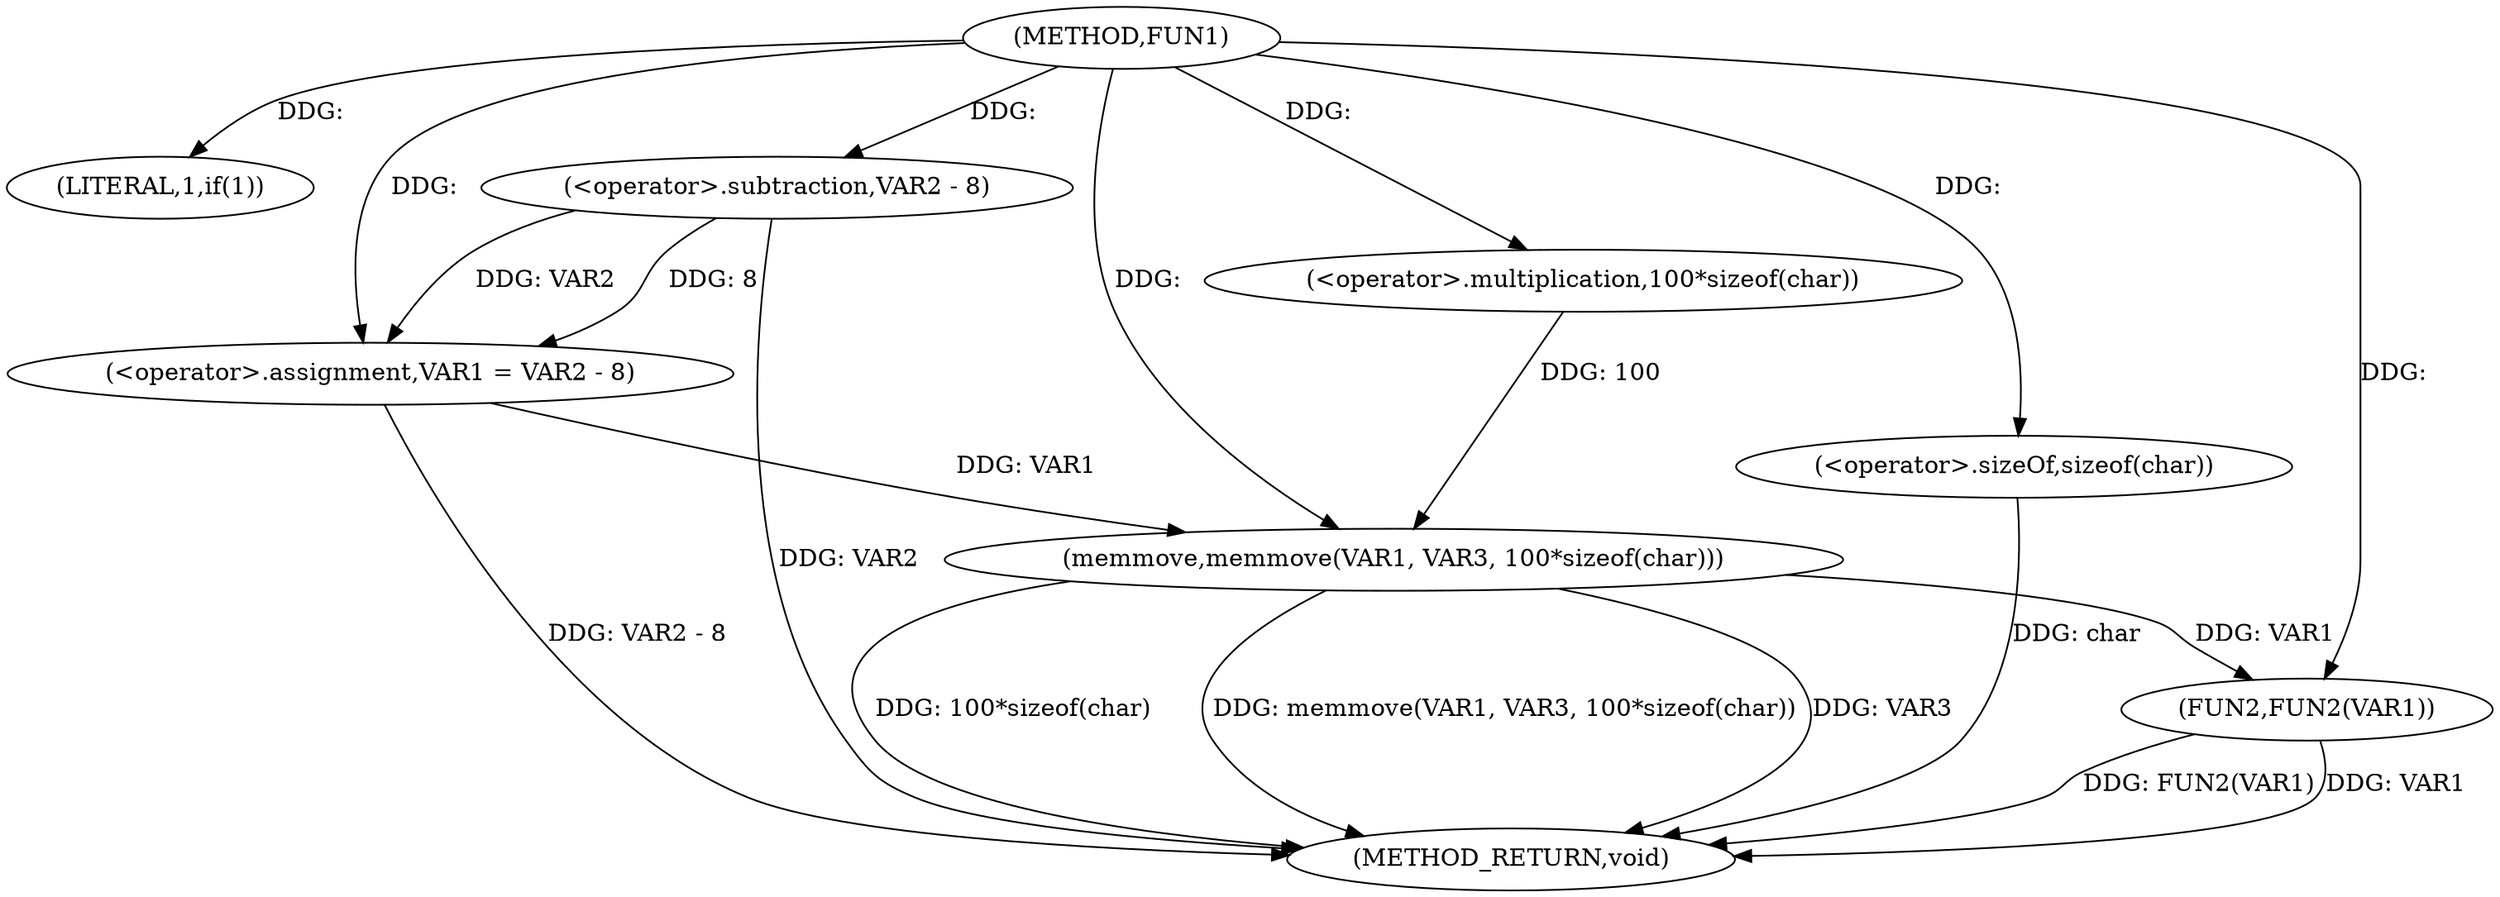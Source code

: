 digraph FUN1 {  
"1000100" [label = "(METHOD,FUN1)" ]
"1000123" [label = "(METHOD_RETURN,void)" ]
"1000105" [label = "(LITERAL,1,if(1))" ]
"1000107" [label = "(<operator>.assignment,VAR1 = VAR2 - 8)" ]
"1000109" [label = "(<operator>.subtraction,VAR2 - 8)" ]
"1000114" [label = "(memmove,memmove(VAR1, VAR3, 100*sizeof(char)))" ]
"1000117" [label = "(<operator>.multiplication,100*sizeof(char))" ]
"1000119" [label = "(<operator>.sizeOf,sizeof(char))" ]
"1000121" [label = "(FUN2,FUN2(VAR1))" ]
  "1000114" -> "1000123"  [ label = "DDG: 100*sizeof(char)"] 
  "1000114" -> "1000123"  [ label = "DDG: memmove(VAR1, VAR3, 100*sizeof(char))"] 
  "1000121" -> "1000123"  [ label = "DDG: FUN2(VAR1)"] 
  "1000121" -> "1000123"  [ label = "DDG: VAR1"] 
  "1000114" -> "1000123"  [ label = "DDG: VAR3"] 
  "1000107" -> "1000123"  [ label = "DDG: VAR2 - 8"] 
  "1000109" -> "1000123"  [ label = "DDG: VAR2"] 
  "1000119" -> "1000123"  [ label = "DDG: char"] 
  "1000100" -> "1000105"  [ label = "DDG: "] 
  "1000109" -> "1000107"  [ label = "DDG: VAR2"] 
  "1000109" -> "1000107"  [ label = "DDG: 8"] 
  "1000100" -> "1000107"  [ label = "DDG: "] 
  "1000100" -> "1000109"  [ label = "DDG: "] 
  "1000107" -> "1000114"  [ label = "DDG: VAR1"] 
  "1000100" -> "1000114"  [ label = "DDG: "] 
  "1000117" -> "1000114"  [ label = "DDG: 100"] 
  "1000100" -> "1000117"  [ label = "DDG: "] 
  "1000100" -> "1000119"  [ label = "DDG: "] 
  "1000114" -> "1000121"  [ label = "DDG: VAR1"] 
  "1000100" -> "1000121"  [ label = "DDG: "] 
}
